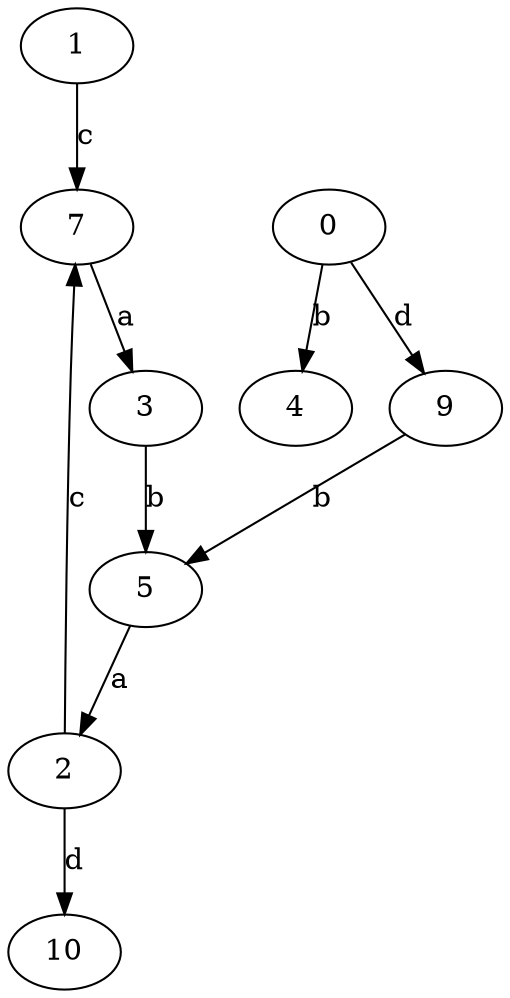 strict digraph  {
1;
2;
3;
4;
0;
5;
7;
9;
10;
1 -> 7  [label=c];
2 -> 7  [label=c];
2 -> 10  [label=d];
3 -> 5  [label=b];
0 -> 4  [label=b];
0 -> 9  [label=d];
5 -> 2  [label=a];
7 -> 3  [label=a];
9 -> 5  [label=b];
}

